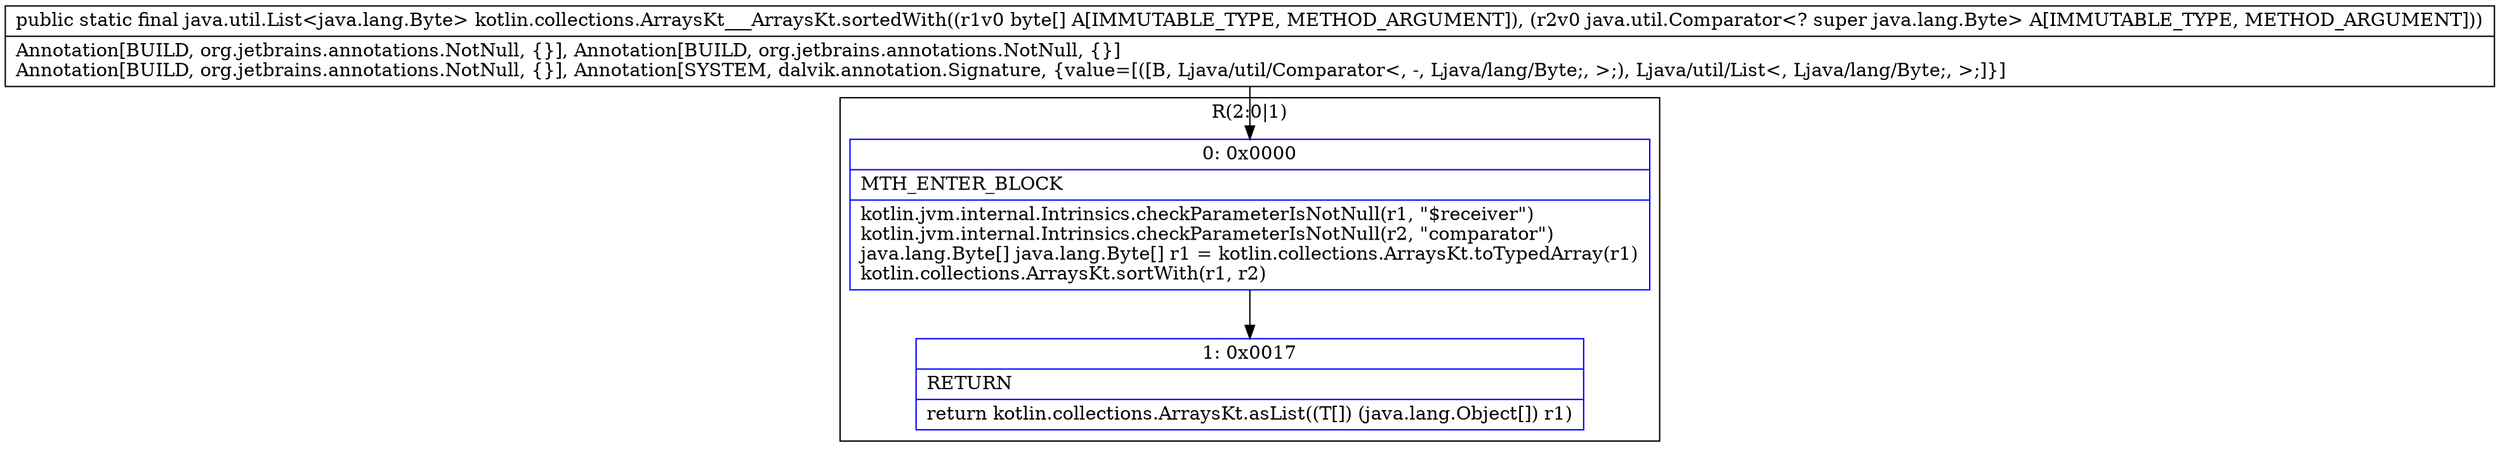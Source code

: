 digraph "CFG forkotlin.collections.ArraysKt___ArraysKt.sortedWith([BLjava\/util\/Comparator;)Ljava\/util\/List;" {
subgraph cluster_Region_102083469 {
label = "R(2:0|1)";
node [shape=record,color=blue];
Node_0 [shape=record,label="{0\:\ 0x0000|MTH_ENTER_BLOCK\l|kotlin.jvm.internal.Intrinsics.checkParameterIsNotNull(r1, \"$receiver\")\lkotlin.jvm.internal.Intrinsics.checkParameterIsNotNull(r2, \"comparator\")\ljava.lang.Byte[] java.lang.Byte[] r1 = kotlin.collections.ArraysKt.toTypedArray(r1)\lkotlin.collections.ArraysKt.sortWith(r1, r2)\l}"];
Node_1 [shape=record,label="{1\:\ 0x0017|RETURN\l|return kotlin.collections.ArraysKt.asList((T[]) (java.lang.Object[]) r1)\l}"];
}
MethodNode[shape=record,label="{public static final java.util.List\<java.lang.Byte\> kotlin.collections.ArraysKt___ArraysKt.sortedWith((r1v0 byte[] A[IMMUTABLE_TYPE, METHOD_ARGUMENT]), (r2v0 java.util.Comparator\<? super java.lang.Byte\> A[IMMUTABLE_TYPE, METHOD_ARGUMENT]))  | Annotation[BUILD, org.jetbrains.annotations.NotNull, \{\}], Annotation[BUILD, org.jetbrains.annotations.NotNull, \{\}]\lAnnotation[BUILD, org.jetbrains.annotations.NotNull, \{\}], Annotation[SYSTEM, dalvik.annotation.Signature, \{value=[([B, Ljava\/util\/Comparator\<, \-, Ljava\/lang\/Byte;, \>;), Ljava\/util\/List\<, Ljava\/lang\/Byte;, \>;]\}]\l}"];
MethodNode -> Node_0;
Node_0 -> Node_1;
}

